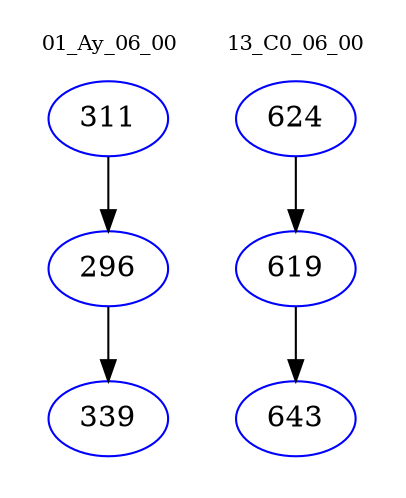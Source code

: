 digraph{
subgraph cluster_0 {
color = white
label = "01_Ay_06_00";
fontsize=10;
T0_311 [label="311", color="blue"]
T0_311 -> T0_296 [color="black"]
T0_296 [label="296", color="blue"]
T0_296 -> T0_339 [color="black"]
T0_339 [label="339", color="blue"]
}
subgraph cluster_1 {
color = white
label = "13_C0_06_00";
fontsize=10;
T1_624 [label="624", color="blue"]
T1_624 -> T1_619 [color="black"]
T1_619 [label="619", color="blue"]
T1_619 -> T1_643 [color="black"]
T1_643 [label="643", color="blue"]
}
}
